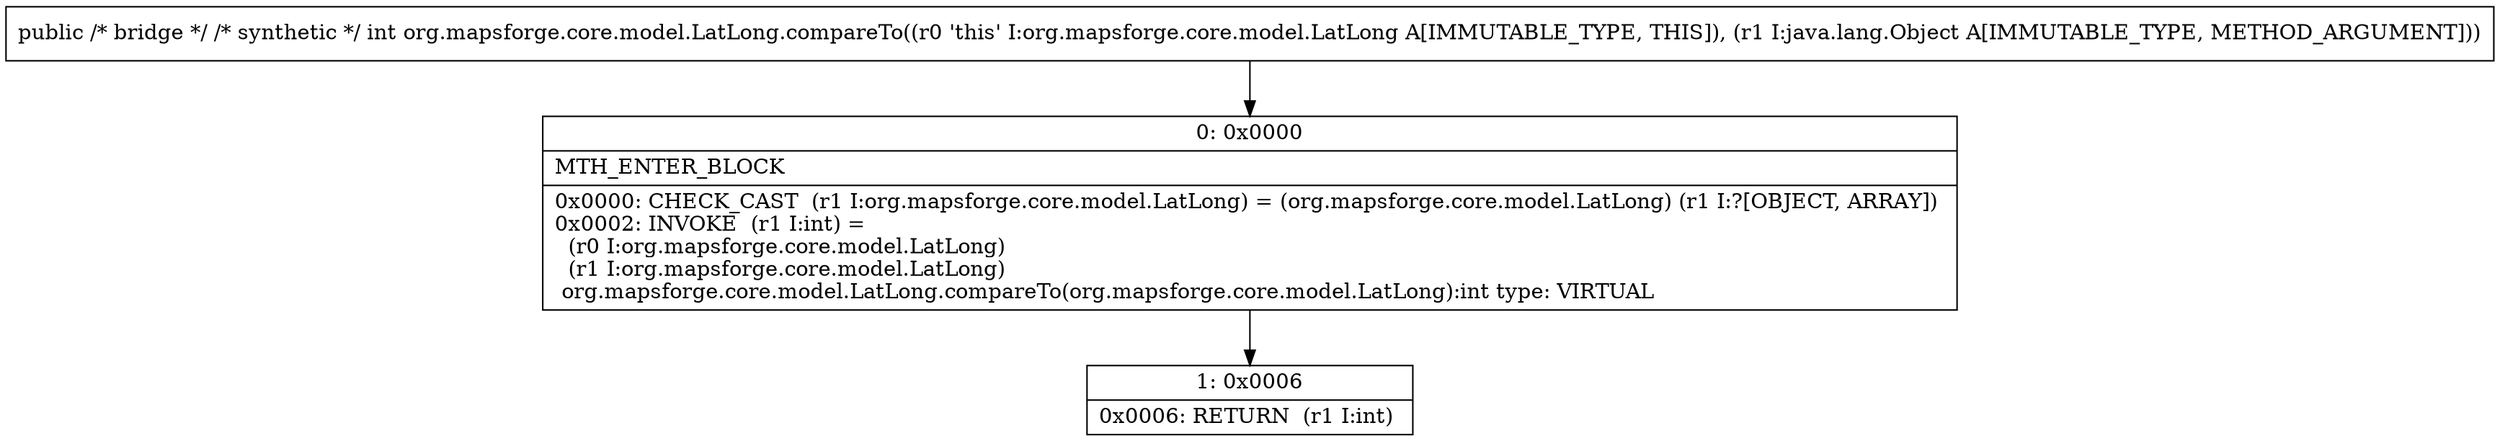 digraph "CFG fororg.mapsforge.core.model.LatLong.compareTo(Ljava\/lang\/Object;)I" {
Node_0 [shape=record,label="{0\:\ 0x0000|MTH_ENTER_BLOCK\l|0x0000: CHECK_CAST  (r1 I:org.mapsforge.core.model.LatLong) = (org.mapsforge.core.model.LatLong) (r1 I:?[OBJECT, ARRAY]) \l0x0002: INVOKE  (r1 I:int) = \l  (r0 I:org.mapsforge.core.model.LatLong)\l  (r1 I:org.mapsforge.core.model.LatLong)\l org.mapsforge.core.model.LatLong.compareTo(org.mapsforge.core.model.LatLong):int type: VIRTUAL \l}"];
Node_1 [shape=record,label="{1\:\ 0x0006|0x0006: RETURN  (r1 I:int) \l}"];
MethodNode[shape=record,label="{public \/* bridge *\/ \/* synthetic *\/ int org.mapsforge.core.model.LatLong.compareTo((r0 'this' I:org.mapsforge.core.model.LatLong A[IMMUTABLE_TYPE, THIS]), (r1 I:java.lang.Object A[IMMUTABLE_TYPE, METHOD_ARGUMENT])) }"];
MethodNode -> Node_0;
Node_0 -> Node_1;
}

